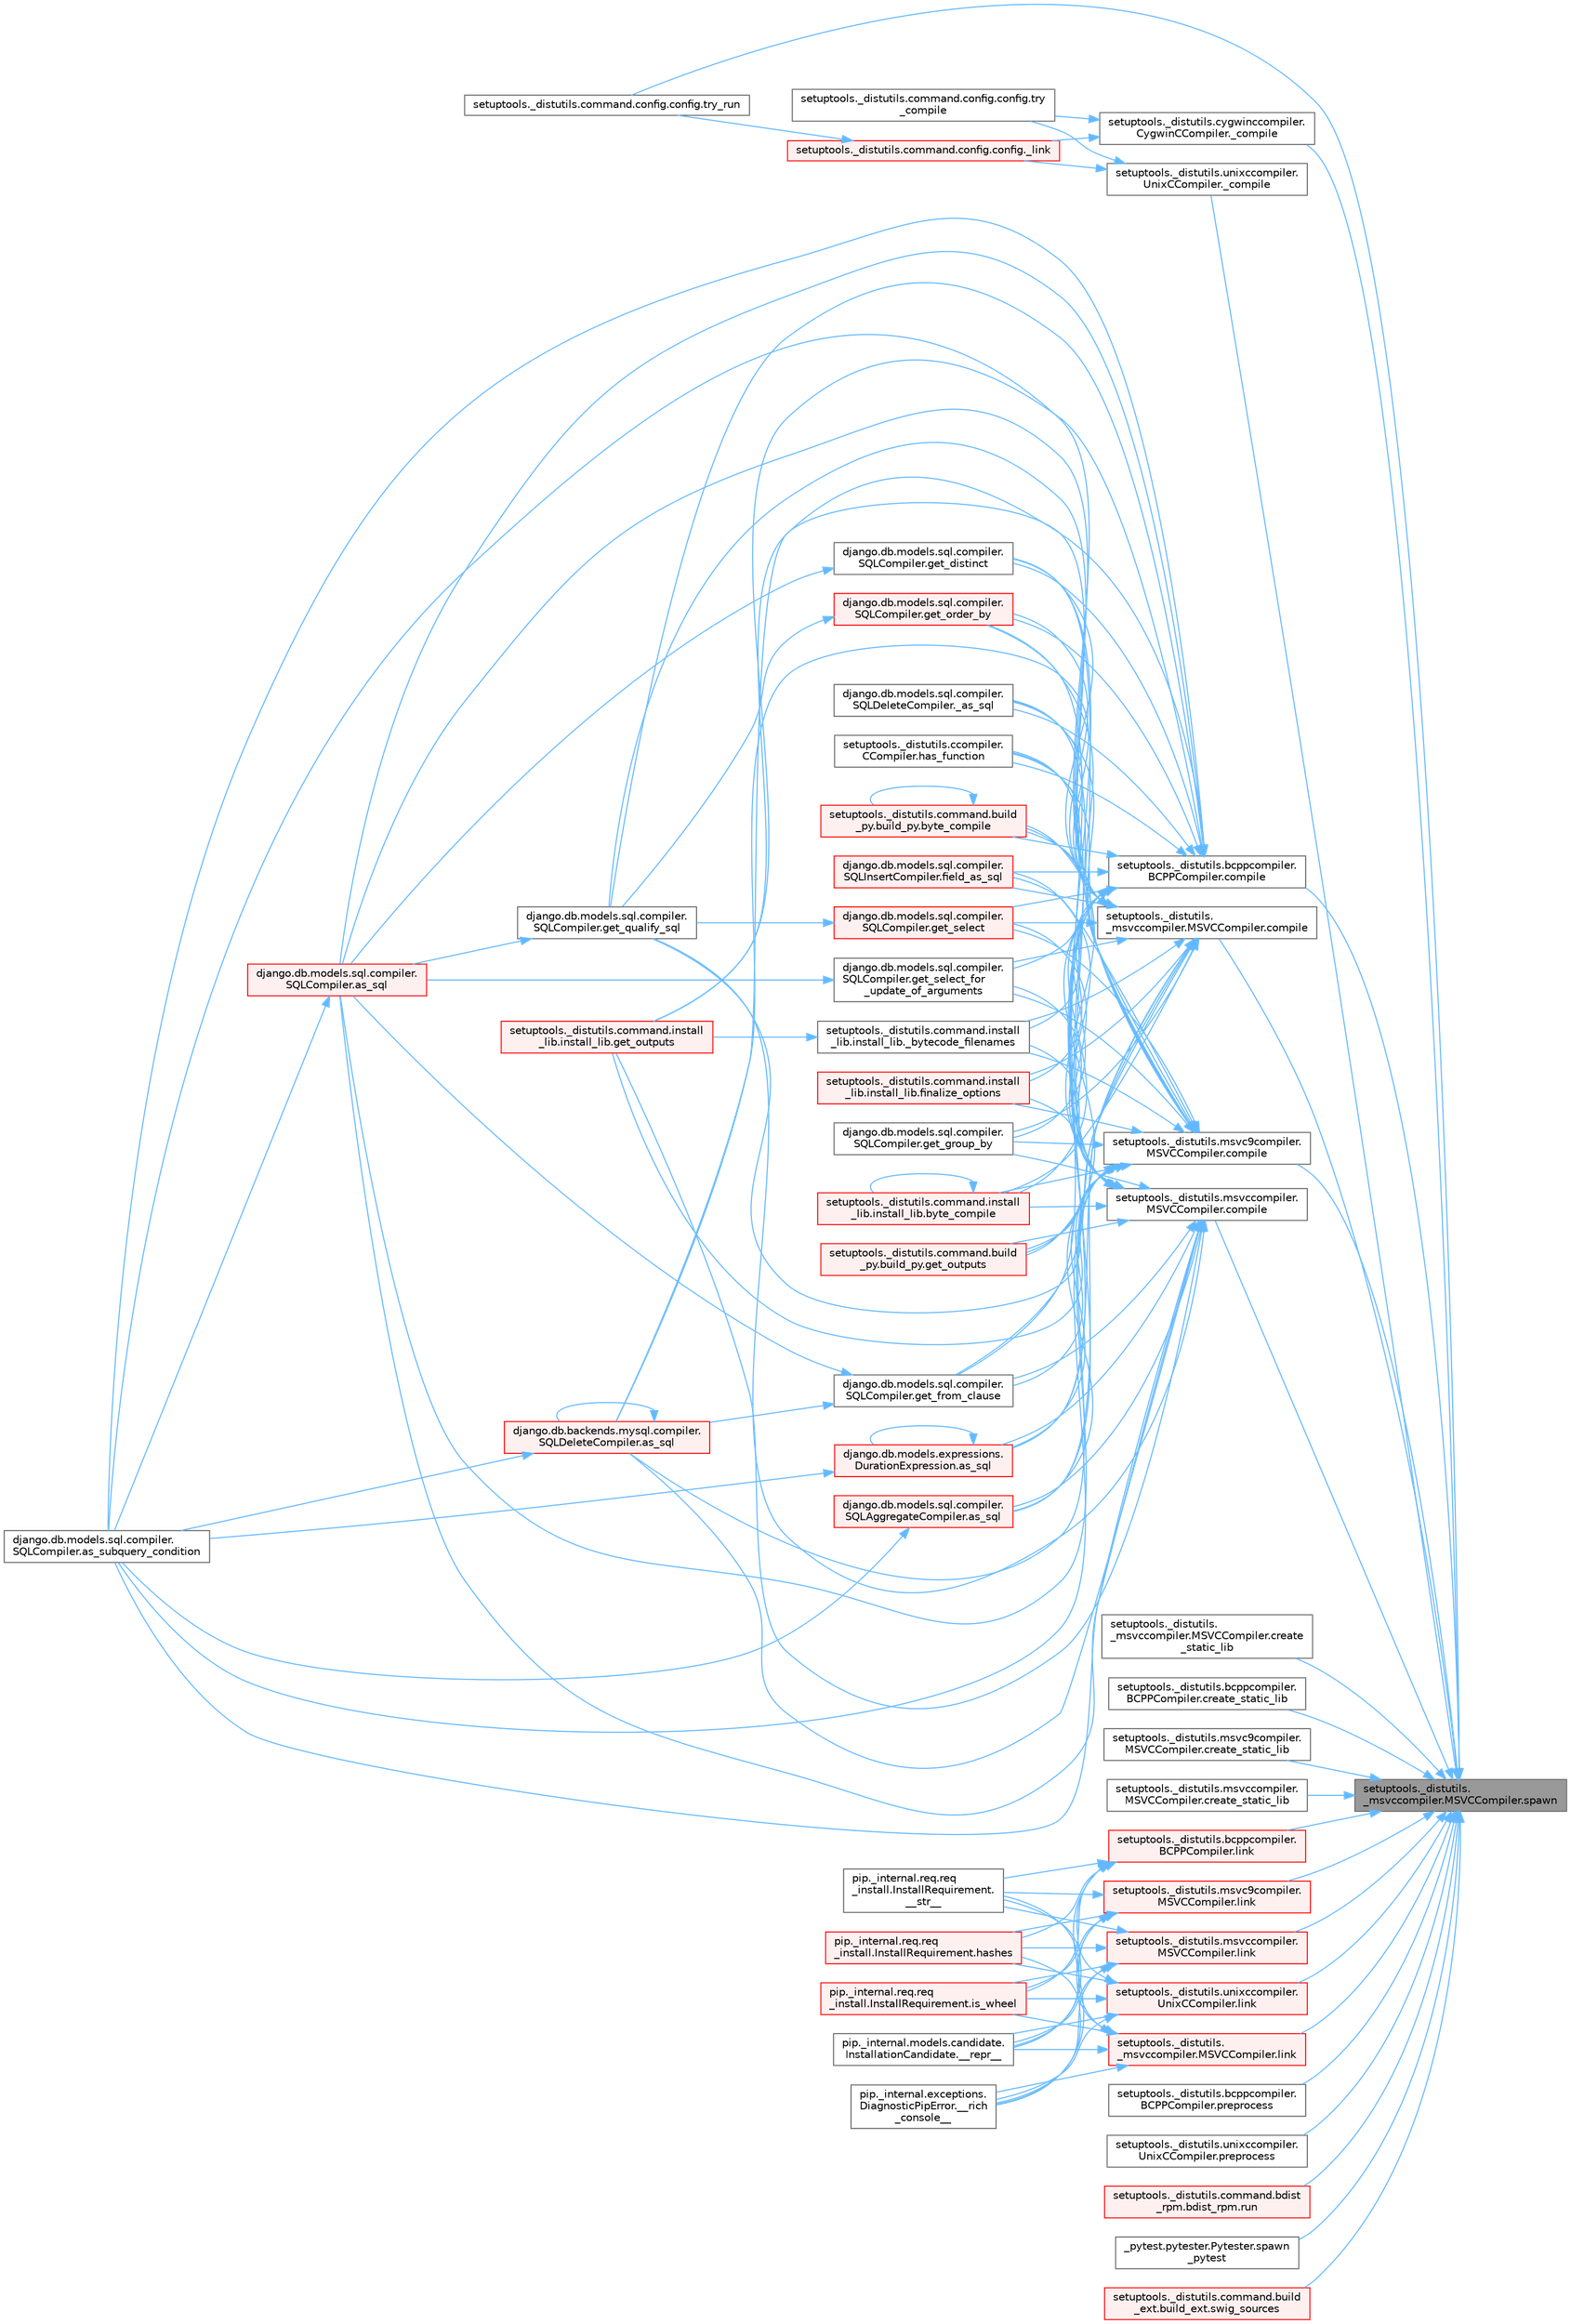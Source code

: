 digraph "setuptools._distutils._msvccompiler.MSVCCompiler.spawn"
{
 // LATEX_PDF_SIZE
  bgcolor="transparent";
  edge [fontname=Helvetica,fontsize=10,labelfontname=Helvetica,labelfontsize=10];
  node [fontname=Helvetica,fontsize=10,shape=box,height=0.2,width=0.4];
  rankdir="RL";
  Node1 [id="Node000001",label="setuptools._distutils.\l_msvccompiler.MSVCCompiler.spawn",height=0.2,width=0.4,color="gray40", fillcolor="grey60", style="filled", fontcolor="black",tooltip=" "];
  Node1 -> Node2 [id="edge1_Node000001_Node000002",dir="back",color="steelblue1",style="solid",tooltip=" "];
  Node2 [id="Node000002",label="setuptools._distutils.cygwinccompiler.\lCygwinCCompiler._compile",height=0.2,width=0.4,color="grey40", fillcolor="white", style="filled",URL="$classsetuptools_1_1__distutils_1_1cygwinccompiler_1_1_cygwin_c_compiler.html#a9f78e946cc1f064dba32f1f14c4d44c0",tooltip=" "];
  Node2 -> Node3 [id="edge2_Node000002_Node000003",dir="back",color="steelblue1",style="solid",tooltip=" "];
  Node3 [id="Node000003",label="setuptools._distutils.command.config.config._link",height=0.2,width=0.4,color="red", fillcolor="#FFF0F0", style="filled",URL="$classsetuptools_1_1__distutils_1_1command_1_1config_1_1config.html#a6428c1b2877435a2dc61c8b7f902027d",tooltip=" "];
  Node3 -> Node2179 [id="edge3_Node000003_Node002179",dir="back",color="steelblue1",style="solid",tooltip=" "];
  Node2179 [id="Node002179",label="setuptools._distutils.command.config.config.try_run",height=0.2,width=0.4,color="grey40", fillcolor="white", style="filled",URL="$classsetuptools_1_1__distutils_1_1command_1_1config_1_1config.html#ac58bc364a9c458c73ca322036513e63b",tooltip=" "];
  Node2 -> Node2142 [id="edge4_Node000002_Node002142",dir="back",color="steelblue1",style="solid",tooltip=" "];
  Node2142 [id="Node002142",label="setuptools._distutils.command.config.config.try\l_compile",height=0.2,width=0.4,color="grey40", fillcolor="white", style="filled",URL="$classsetuptools_1_1__distutils_1_1command_1_1config_1_1config.html#a3d9ede7c369736f9e5880a146a9812f9",tooltip=" "];
  Node1 -> Node2141 [id="edge5_Node000001_Node002141",dir="back",color="steelblue1",style="solid",tooltip=" "];
  Node2141 [id="Node002141",label="setuptools._distutils.unixccompiler.\lUnixCCompiler._compile",height=0.2,width=0.4,color="grey40", fillcolor="white", style="filled",URL="$classsetuptools_1_1__distutils_1_1unixccompiler_1_1_unix_c_compiler.html#a46637fc77b6fc4eac2678e277fba18fe",tooltip=" "];
  Node2141 -> Node3 [id="edge6_Node002141_Node000003",dir="back",color="steelblue1",style="solid",tooltip=" "];
  Node2141 -> Node2142 [id="edge7_Node002141_Node002142",dir="back",color="steelblue1",style="solid",tooltip=" "];
  Node1 -> Node2143 [id="edge8_Node000001_Node002143",dir="back",color="steelblue1",style="solid",tooltip=" "];
  Node2143 [id="Node002143",label="setuptools._distutils.\l_msvccompiler.MSVCCompiler.compile",height=0.2,width=0.4,color="grey40", fillcolor="white", style="filled",URL="$classsetuptools_1_1__distutils_1_1__msvccompiler_1_1_m_s_v_c_compiler.html#a120b859ab4fa415afafa55d41da93d6d",tooltip=" "];
  Node2143 -> Node2144 [id="edge9_Node002143_Node002144",dir="back",color="steelblue1",style="solid",tooltip=" "];
  Node2144 [id="Node002144",label="django.db.models.sql.compiler.\lSQLDeleteCompiler._as_sql",height=0.2,width=0.4,color="grey40", fillcolor="white", style="filled",URL="$classdjango_1_1db_1_1models_1_1sql_1_1compiler_1_1_s_q_l_delete_compiler.html#a692a3a95ea9ae64c0582b1908466cfe7",tooltip=" "];
  Node2143 -> Node2145 [id="edge10_Node002143_Node002145",dir="back",color="steelblue1",style="solid",tooltip=" "];
  Node2145 [id="Node002145",label="setuptools._distutils.command.install\l_lib.install_lib._bytecode_filenames",height=0.2,width=0.4,color="grey40", fillcolor="white", style="filled",URL="$classsetuptools_1_1__distutils_1_1command_1_1install__lib_1_1install__lib.html#a7a553f1ab741bfa02d332fede5374a9d",tooltip=" "];
  Node2145 -> Node2146 [id="edge11_Node002145_Node002146",dir="back",color="steelblue1",style="solid",tooltip=" "];
  Node2146 [id="Node002146",label="setuptools._distutils.command.install\l_lib.install_lib.get_outputs",height=0.2,width=0.4,color="red", fillcolor="#FFF0F0", style="filled",URL="$classsetuptools_1_1__distutils_1_1command_1_1install__lib_1_1install__lib.html#a6be86618e6b7aac41d44b4c305468e33",tooltip=" "];
  Node2143 -> Node2147 [id="edge12_Node002143_Node002147",dir="back",color="steelblue1",style="solid",tooltip=" "];
  Node2147 [id="Node002147",label="django.db.backends.mysql.compiler.\lSQLDeleteCompiler.as_sql",height=0.2,width=0.4,color="red", fillcolor="#FFF0F0", style="filled",URL="$classdjango_1_1db_1_1backends_1_1mysql_1_1compiler_1_1_s_q_l_delete_compiler.html#a71d0cb490cf857ffa3af19927999a391",tooltip=" "];
  Node2147 -> Node2147 [id="edge13_Node002147_Node002147",dir="back",color="steelblue1",style="solid",tooltip=" "];
  Node2147 -> Node339 [id="edge14_Node002147_Node000339",dir="back",color="steelblue1",style="solid",tooltip=" "];
  Node339 [id="Node000339",label="django.db.models.sql.compiler.\lSQLCompiler.as_subquery_condition",height=0.2,width=0.4,color="grey40", fillcolor="white", style="filled",URL="$classdjango_1_1db_1_1models_1_1sql_1_1compiler_1_1_s_q_l_compiler.html#a78bdce11e05140ed74db8f5463bedfce",tooltip=" "];
  Node2143 -> Node1269 [id="edge15_Node002143_Node001269",dir="back",color="steelblue1",style="solid",tooltip=" "];
  Node1269 [id="Node001269",label="django.db.models.expressions.\lDurationExpression.as_sql",height=0.2,width=0.4,color="red", fillcolor="#FFF0F0", style="filled",URL="$classdjango_1_1db_1_1models_1_1expressions_1_1_duration_expression.html#a96fb041a2c24cc95a51f9a86634a4837",tooltip=" "];
  Node1269 -> Node1269 [id="edge16_Node001269_Node001269",dir="back",color="steelblue1",style="solid",tooltip=" "];
  Node1269 -> Node339 [id="edge17_Node001269_Node000339",dir="back",color="steelblue1",style="solid",tooltip=" "];
  Node2143 -> Node2148 [id="edge18_Node002143_Node002148",dir="back",color="steelblue1",style="solid",tooltip=" "];
  Node2148 [id="Node002148",label="django.db.models.sql.compiler.\lSQLAggregateCompiler.as_sql",height=0.2,width=0.4,color="red", fillcolor="#FFF0F0", style="filled",URL="$classdjango_1_1db_1_1models_1_1sql_1_1compiler_1_1_s_q_l_aggregate_compiler.html#a02a1d58598346a16727d513adc5236d4",tooltip=" "];
  Node2148 -> Node339 [id="edge19_Node002148_Node000339",dir="back",color="steelblue1",style="solid",tooltip=" "];
  Node2143 -> Node2149 [id="edge20_Node002143_Node002149",dir="back",color="steelblue1",style="solid",tooltip=" "];
  Node2149 [id="Node002149",label="django.db.models.sql.compiler.\lSQLCompiler.as_sql",height=0.2,width=0.4,color="red", fillcolor="#FFF0F0", style="filled",URL="$classdjango_1_1db_1_1models_1_1sql_1_1compiler_1_1_s_q_l_compiler.html#a3918d4acd4c4e25eaf039479facdc7db",tooltip=" "];
  Node2149 -> Node339 [id="edge21_Node002149_Node000339",dir="back",color="steelblue1",style="solid",tooltip=" "];
  Node2143 -> Node339 [id="edge22_Node002143_Node000339",dir="back",color="steelblue1",style="solid",tooltip=" "];
  Node2143 -> Node1664 [id="edge23_Node002143_Node001664",dir="back",color="steelblue1",style="solid",tooltip=" "];
  Node1664 [id="Node001664",label="setuptools._distutils.command.build\l_py.build_py.byte_compile",height=0.2,width=0.4,color="red", fillcolor="#FFF0F0", style="filled",URL="$classsetuptools_1_1__distutils_1_1command_1_1build__py_1_1build__py.html#a7904ebbfe94d88432ab3ac03abf93a6c",tooltip=" "];
  Node1664 -> Node1664 [id="edge24_Node001664_Node001664",dir="back",color="steelblue1",style="solid",tooltip=" "];
  Node2143 -> Node1665 [id="edge25_Node002143_Node001665",dir="back",color="steelblue1",style="solid",tooltip=" "];
  Node1665 [id="Node001665",label="setuptools._distutils.command.install\l_lib.install_lib.byte_compile",height=0.2,width=0.4,color="red", fillcolor="#FFF0F0", style="filled",URL="$classsetuptools_1_1__distutils_1_1command_1_1install__lib_1_1install__lib.html#a96e016f8c5f1277a2174f82cb4976008",tooltip=" "];
  Node1665 -> Node1665 [id="edge26_Node001665_Node001665",dir="back",color="steelblue1",style="solid",tooltip=" "];
  Node2143 -> Node2150 [id="edge27_Node002143_Node002150",dir="back",color="steelblue1",style="solid",tooltip=" "];
  Node2150 [id="Node002150",label="django.db.models.sql.compiler.\lSQLInsertCompiler.field_as_sql",height=0.2,width=0.4,color="red", fillcolor="#FFF0F0", style="filled",URL="$classdjango_1_1db_1_1models_1_1sql_1_1compiler_1_1_s_q_l_insert_compiler.html#a31466510e3f5eb2bb3b91f8772f5bf4b",tooltip=" "];
  Node2143 -> Node2153 [id="edge28_Node002143_Node002153",dir="back",color="steelblue1",style="solid",tooltip=" "];
  Node2153 [id="Node002153",label="setuptools._distutils.command.install\l_lib.install_lib.finalize_options",height=0.2,width=0.4,color="red", fillcolor="#FFF0F0", style="filled",URL="$classsetuptools_1_1__distutils_1_1command_1_1install__lib_1_1install__lib.html#abb9291d426ff7961acb24deb0e029ce4",tooltip=" "];
  Node2143 -> Node2154 [id="edge29_Node002143_Node002154",dir="back",color="steelblue1",style="solid",tooltip=" "];
  Node2154 [id="Node002154",label="django.db.models.sql.compiler.\lSQLCompiler.get_distinct",height=0.2,width=0.4,color="grey40", fillcolor="white", style="filled",URL="$classdjango_1_1db_1_1models_1_1sql_1_1compiler_1_1_s_q_l_compiler.html#a5afc8cd4e50abc7c5a9f8ca83beba4d4",tooltip=" "];
  Node2154 -> Node2149 [id="edge30_Node002154_Node002149",dir="back",color="steelblue1",style="solid",tooltip=" "];
  Node2143 -> Node2155 [id="edge31_Node002143_Node002155",dir="back",color="steelblue1",style="solid",tooltip=" "];
  Node2155 [id="Node002155",label="django.db.models.sql.compiler.\lSQLCompiler.get_from_clause",height=0.2,width=0.4,color="grey40", fillcolor="white", style="filled",URL="$classdjango_1_1db_1_1models_1_1sql_1_1compiler_1_1_s_q_l_compiler.html#a83d303ccaad416a1714f4ce46f691473",tooltip=" "];
  Node2155 -> Node2147 [id="edge32_Node002155_Node002147",dir="back",color="steelblue1",style="solid",tooltip=" "];
  Node2155 -> Node2149 [id="edge33_Node002155_Node002149",dir="back",color="steelblue1",style="solid",tooltip=" "];
  Node2143 -> Node2156 [id="edge34_Node002143_Node002156",dir="back",color="steelblue1",style="solid",tooltip=" "];
  Node2156 [id="Node002156",label="django.db.models.sql.compiler.\lSQLCompiler.get_group_by",height=0.2,width=0.4,color="grey40", fillcolor="white", style="filled",URL="$classdjango_1_1db_1_1models_1_1sql_1_1compiler_1_1_s_q_l_compiler.html#a952d33943d1a7920e1884ce273e96e53",tooltip=" "];
  Node2143 -> Node2157 [id="edge35_Node002143_Node002157",dir="back",color="steelblue1",style="solid",tooltip=" "];
  Node2157 [id="Node002157",label="django.db.models.sql.compiler.\lSQLCompiler.get_order_by",height=0.2,width=0.4,color="red", fillcolor="#FFF0F0", style="filled",URL="$classdjango_1_1db_1_1models_1_1sql_1_1compiler_1_1_s_q_l_compiler.html#a85a625d03b1e87e5dc6f2ea7e93fef1a",tooltip=" "];
  Node2157 -> Node2159 [id="edge36_Node002157_Node002159",dir="back",color="steelblue1",style="solid",tooltip=" "];
  Node2159 [id="Node002159",label="django.db.models.sql.compiler.\lSQLCompiler.get_qualify_sql",height=0.2,width=0.4,color="grey40", fillcolor="white", style="filled",URL="$classdjango_1_1db_1_1models_1_1sql_1_1compiler_1_1_s_q_l_compiler.html#afdb00329e7a13cfc55825ceb0302bb93",tooltip=" "];
  Node2159 -> Node2149 [id="edge37_Node002159_Node002149",dir="back",color="steelblue1",style="solid",tooltip=" "];
  Node2143 -> Node2162 [id="edge38_Node002143_Node002162",dir="back",color="steelblue1",style="solid",tooltip=" "];
  Node2162 [id="Node002162",label="setuptools._distutils.command.build\l_py.build_py.get_outputs",height=0.2,width=0.4,color="red", fillcolor="#FFF0F0", style="filled",URL="$classsetuptools_1_1__distutils_1_1command_1_1build__py_1_1build__py.html#a46cabd50dc25977134825f0bff6b2bc3",tooltip=" "];
  Node2143 -> Node2146 [id="edge39_Node002143_Node002146",dir="back",color="steelblue1",style="solid",tooltip=" "];
  Node2143 -> Node2159 [id="edge40_Node002143_Node002159",dir="back",color="steelblue1",style="solid",tooltip=" "];
  Node2143 -> Node2163 [id="edge41_Node002143_Node002163",dir="back",color="steelblue1",style="solid",tooltip=" "];
  Node2163 [id="Node002163",label="django.db.models.sql.compiler.\lSQLCompiler.get_select",height=0.2,width=0.4,color="red", fillcolor="#FFF0F0", style="filled",URL="$classdjango_1_1db_1_1models_1_1sql_1_1compiler_1_1_s_q_l_compiler.html#ae45920438395e09bd0e2211c58a50e04",tooltip=" "];
  Node2163 -> Node2159 [id="edge42_Node002163_Node002159",dir="back",color="steelblue1",style="solid",tooltip=" "];
  Node2143 -> Node2165 [id="edge43_Node002143_Node002165",dir="back",color="steelblue1",style="solid",tooltip=" "];
  Node2165 [id="Node002165",label="django.db.models.sql.compiler.\lSQLCompiler.get_select_for\l_update_of_arguments",height=0.2,width=0.4,color="grey40", fillcolor="white", style="filled",URL="$classdjango_1_1db_1_1models_1_1sql_1_1compiler_1_1_s_q_l_compiler.html#acc146258b1413bd96cd04cad1855dd94",tooltip=" "];
  Node2165 -> Node2149 [id="edge44_Node002165_Node002149",dir="back",color="steelblue1",style="solid",tooltip=" "];
  Node2143 -> Node429 [id="edge45_Node002143_Node000429",dir="back",color="steelblue1",style="solid",tooltip=" "];
  Node429 [id="Node000429",label="setuptools._distutils.ccompiler.\lCCompiler.has_function",height=0.2,width=0.4,color="grey40", fillcolor="white", style="filled",URL="$classsetuptools_1_1__distutils_1_1ccompiler_1_1_c_compiler.html#a095ee5df0f2e6a387621f10c17949738",tooltip=" "];
  Node1 -> Node2166 [id="edge46_Node000001_Node002166",dir="back",color="steelblue1",style="solid",tooltip=" "];
  Node2166 [id="Node002166",label="setuptools._distutils.bcppcompiler.\lBCPPCompiler.compile",height=0.2,width=0.4,color="grey40", fillcolor="white", style="filled",URL="$classsetuptools_1_1__distutils_1_1bcppcompiler_1_1_b_c_p_p_compiler.html#add8958f9b0f0d3a834bd12e6c33ed4a4",tooltip=" "];
  Node2166 -> Node2144 [id="edge47_Node002166_Node002144",dir="back",color="steelblue1",style="solid",tooltip=" "];
  Node2166 -> Node2145 [id="edge48_Node002166_Node002145",dir="back",color="steelblue1",style="solid",tooltip=" "];
  Node2166 -> Node2147 [id="edge49_Node002166_Node002147",dir="back",color="steelblue1",style="solid",tooltip=" "];
  Node2166 -> Node1269 [id="edge50_Node002166_Node001269",dir="back",color="steelblue1",style="solid",tooltip=" "];
  Node2166 -> Node2148 [id="edge51_Node002166_Node002148",dir="back",color="steelblue1",style="solid",tooltip=" "];
  Node2166 -> Node2149 [id="edge52_Node002166_Node002149",dir="back",color="steelblue1",style="solid",tooltip=" "];
  Node2166 -> Node339 [id="edge53_Node002166_Node000339",dir="back",color="steelblue1",style="solid",tooltip=" "];
  Node2166 -> Node1664 [id="edge54_Node002166_Node001664",dir="back",color="steelblue1",style="solid",tooltip=" "];
  Node2166 -> Node1665 [id="edge55_Node002166_Node001665",dir="back",color="steelblue1",style="solid",tooltip=" "];
  Node2166 -> Node2150 [id="edge56_Node002166_Node002150",dir="back",color="steelblue1",style="solid",tooltip=" "];
  Node2166 -> Node2153 [id="edge57_Node002166_Node002153",dir="back",color="steelblue1",style="solid",tooltip=" "];
  Node2166 -> Node2154 [id="edge58_Node002166_Node002154",dir="back",color="steelblue1",style="solid",tooltip=" "];
  Node2166 -> Node2155 [id="edge59_Node002166_Node002155",dir="back",color="steelblue1",style="solid",tooltip=" "];
  Node2166 -> Node2156 [id="edge60_Node002166_Node002156",dir="back",color="steelblue1",style="solid",tooltip=" "];
  Node2166 -> Node2157 [id="edge61_Node002166_Node002157",dir="back",color="steelblue1",style="solid",tooltip=" "];
  Node2166 -> Node2162 [id="edge62_Node002166_Node002162",dir="back",color="steelblue1",style="solid",tooltip=" "];
  Node2166 -> Node2146 [id="edge63_Node002166_Node002146",dir="back",color="steelblue1",style="solid",tooltip=" "];
  Node2166 -> Node2159 [id="edge64_Node002166_Node002159",dir="back",color="steelblue1",style="solid",tooltip=" "];
  Node2166 -> Node2163 [id="edge65_Node002166_Node002163",dir="back",color="steelblue1",style="solid",tooltip=" "];
  Node2166 -> Node2165 [id="edge66_Node002166_Node002165",dir="back",color="steelblue1",style="solid",tooltip=" "];
  Node2166 -> Node429 [id="edge67_Node002166_Node000429",dir="back",color="steelblue1",style="solid",tooltip=" "];
  Node1 -> Node2167 [id="edge68_Node000001_Node002167",dir="back",color="steelblue1",style="solid",tooltip=" "];
  Node2167 [id="Node002167",label="setuptools._distutils.msvc9compiler.\lMSVCCompiler.compile",height=0.2,width=0.4,color="grey40", fillcolor="white", style="filled",URL="$classsetuptools_1_1__distutils_1_1msvc9compiler_1_1_m_s_v_c_compiler.html#acef92f6a3e5ca1da81edac6c4eb13394",tooltip=" "];
  Node2167 -> Node2144 [id="edge69_Node002167_Node002144",dir="back",color="steelblue1",style="solid",tooltip=" "];
  Node2167 -> Node2145 [id="edge70_Node002167_Node002145",dir="back",color="steelblue1",style="solid",tooltip=" "];
  Node2167 -> Node2147 [id="edge71_Node002167_Node002147",dir="back",color="steelblue1",style="solid",tooltip=" "];
  Node2167 -> Node1269 [id="edge72_Node002167_Node001269",dir="back",color="steelblue1",style="solid",tooltip=" "];
  Node2167 -> Node2148 [id="edge73_Node002167_Node002148",dir="back",color="steelblue1",style="solid",tooltip=" "];
  Node2167 -> Node2149 [id="edge74_Node002167_Node002149",dir="back",color="steelblue1",style="solid",tooltip=" "];
  Node2167 -> Node339 [id="edge75_Node002167_Node000339",dir="back",color="steelblue1",style="solid",tooltip=" "];
  Node2167 -> Node1664 [id="edge76_Node002167_Node001664",dir="back",color="steelblue1",style="solid",tooltip=" "];
  Node2167 -> Node1665 [id="edge77_Node002167_Node001665",dir="back",color="steelblue1",style="solid",tooltip=" "];
  Node2167 -> Node2150 [id="edge78_Node002167_Node002150",dir="back",color="steelblue1",style="solid",tooltip=" "];
  Node2167 -> Node2153 [id="edge79_Node002167_Node002153",dir="back",color="steelblue1",style="solid",tooltip=" "];
  Node2167 -> Node2154 [id="edge80_Node002167_Node002154",dir="back",color="steelblue1",style="solid",tooltip=" "];
  Node2167 -> Node2155 [id="edge81_Node002167_Node002155",dir="back",color="steelblue1",style="solid",tooltip=" "];
  Node2167 -> Node2156 [id="edge82_Node002167_Node002156",dir="back",color="steelblue1",style="solid",tooltip=" "];
  Node2167 -> Node2157 [id="edge83_Node002167_Node002157",dir="back",color="steelblue1",style="solid",tooltip=" "];
  Node2167 -> Node2162 [id="edge84_Node002167_Node002162",dir="back",color="steelblue1",style="solid",tooltip=" "];
  Node2167 -> Node2146 [id="edge85_Node002167_Node002146",dir="back",color="steelblue1",style="solid",tooltip=" "];
  Node2167 -> Node2159 [id="edge86_Node002167_Node002159",dir="back",color="steelblue1",style="solid",tooltip=" "];
  Node2167 -> Node2163 [id="edge87_Node002167_Node002163",dir="back",color="steelblue1",style="solid",tooltip=" "];
  Node2167 -> Node2165 [id="edge88_Node002167_Node002165",dir="back",color="steelblue1",style="solid",tooltip=" "];
  Node2167 -> Node429 [id="edge89_Node002167_Node000429",dir="back",color="steelblue1",style="solid",tooltip=" "];
  Node1 -> Node2168 [id="edge90_Node000001_Node002168",dir="back",color="steelblue1",style="solid",tooltip=" "];
  Node2168 [id="Node002168",label="setuptools._distutils.msvccompiler.\lMSVCCompiler.compile",height=0.2,width=0.4,color="grey40", fillcolor="white", style="filled",URL="$classsetuptools_1_1__distutils_1_1msvccompiler_1_1_m_s_v_c_compiler.html#a0b94993c995adcbeba0bd04caff0905a",tooltip=" "];
  Node2168 -> Node2144 [id="edge91_Node002168_Node002144",dir="back",color="steelblue1",style="solid",tooltip=" "];
  Node2168 -> Node2145 [id="edge92_Node002168_Node002145",dir="back",color="steelblue1",style="solid",tooltip=" "];
  Node2168 -> Node2147 [id="edge93_Node002168_Node002147",dir="back",color="steelblue1",style="solid",tooltip=" "];
  Node2168 -> Node1269 [id="edge94_Node002168_Node001269",dir="back",color="steelblue1",style="solid",tooltip=" "];
  Node2168 -> Node2148 [id="edge95_Node002168_Node002148",dir="back",color="steelblue1",style="solid",tooltip=" "];
  Node2168 -> Node2149 [id="edge96_Node002168_Node002149",dir="back",color="steelblue1",style="solid",tooltip=" "];
  Node2168 -> Node339 [id="edge97_Node002168_Node000339",dir="back",color="steelblue1",style="solid",tooltip=" "];
  Node2168 -> Node1664 [id="edge98_Node002168_Node001664",dir="back",color="steelblue1",style="solid",tooltip=" "];
  Node2168 -> Node1665 [id="edge99_Node002168_Node001665",dir="back",color="steelblue1",style="solid",tooltip=" "];
  Node2168 -> Node2150 [id="edge100_Node002168_Node002150",dir="back",color="steelblue1",style="solid",tooltip=" "];
  Node2168 -> Node2153 [id="edge101_Node002168_Node002153",dir="back",color="steelblue1",style="solid",tooltip=" "];
  Node2168 -> Node2154 [id="edge102_Node002168_Node002154",dir="back",color="steelblue1",style="solid",tooltip=" "];
  Node2168 -> Node2155 [id="edge103_Node002168_Node002155",dir="back",color="steelblue1",style="solid",tooltip=" "];
  Node2168 -> Node2156 [id="edge104_Node002168_Node002156",dir="back",color="steelblue1",style="solid",tooltip=" "];
  Node2168 -> Node2157 [id="edge105_Node002168_Node002157",dir="back",color="steelblue1",style="solid",tooltip=" "];
  Node2168 -> Node2162 [id="edge106_Node002168_Node002162",dir="back",color="steelblue1",style="solid",tooltip=" "];
  Node2168 -> Node2146 [id="edge107_Node002168_Node002146",dir="back",color="steelblue1",style="solid",tooltip=" "];
  Node2168 -> Node2159 [id="edge108_Node002168_Node002159",dir="back",color="steelblue1",style="solid",tooltip=" "];
  Node2168 -> Node2163 [id="edge109_Node002168_Node002163",dir="back",color="steelblue1",style="solid",tooltip=" "];
  Node2168 -> Node2165 [id="edge110_Node002168_Node002165",dir="back",color="steelblue1",style="solid",tooltip=" "];
  Node2168 -> Node429 [id="edge111_Node002168_Node000429",dir="back",color="steelblue1",style="solid",tooltip=" "];
  Node1 -> Node2169 [id="edge112_Node000001_Node002169",dir="back",color="steelblue1",style="solid",tooltip=" "];
  Node2169 [id="Node002169",label="setuptools._distutils.\l_msvccompiler.MSVCCompiler.create\l_static_lib",height=0.2,width=0.4,color="grey40", fillcolor="white", style="filled",URL="$classsetuptools_1_1__distutils_1_1__msvccompiler_1_1_m_s_v_c_compiler.html#ae04525e6f7fa5d4367174897343b46a8",tooltip=" "];
  Node1 -> Node2170 [id="edge113_Node000001_Node002170",dir="back",color="steelblue1",style="solid",tooltip=" "];
  Node2170 [id="Node002170",label="setuptools._distutils.bcppcompiler.\lBCPPCompiler.create_static_lib",height=0.2,width=0.4,color="grey40", fillcolor="white", style="filled",URL="$classsetuptools_1_1__distutils_1_1bcppcompiler_1_1_b_c_p_p_compiler.html#a873b19ffe759cd975c99a0a1fee7d59b",tooltip=" "];
  Node1 -> Node2171 [id="edge114_Node000001_Node002171",dir="back",color="steelblue1",style="solid",tooltip=" "];
  Node2171 [id="Node002171",label="setuptools._distutils.msvc9compiler.\lMSVCCompiler.create_static_lib",height=0.2,width=0.4,color="grey40", fillcolor="white", style="filled",URL="$classsetuptools_1_1__distutils_1_1msvc9compiler_1_1_m_s_v_c_compiler.html#ac17cc8956aa2747a4dcf61e7bc8cffe2",tooltip=" "];
  Node1 -> Node2172 [id="edge115_Node000001_Node002172",dir="back",color="steelblue1",style="solid",tooltip=" "];
  Node2172 [id="Node002172",label="setuptools._distutils.msvccompiler.\lMSVCCompiler.create_static_lib",height=0.2,width=0.4,color="grey40", fillcolor="white", style="filled",URL="$classsetuptools_1_1__distutils_1_1msvccompiler_1_1_m_s_v_c_compiler.html#ad83a7cd8231307ea7189e8344bfd98bf",tooltip=" "];
  Node1 -> Node1674 [id="edge116_Node000001_Node001674",dir="back",color="steelblue1",style="solid",tooltip=" "];
  Node1674 [id="Node001674",label="setuptools._distutils.\l_msvccompiler.MSVCCompiler.link",height=0.2,width=0.4,color="red", fillcolor="#FFF0F0", style="filled",URL="$classsetuptools_1_1__distutils_1_1__msvccompiler_1_1_m_s_v_c_compiler.html#aefba9a19cc1d7316a3755f96f4def5f7",tooltip=" "];
  Node1674 -> Node253 [id="edge117_Node001674_Node000253",dir="back",color="steelblue1",style="solid",tooltip=" "];
  Node253 [id="Node000253",label="pip._internal.models.candidate.\lInstallationCandidate.__repr__",height=0.2,width=0.4,color="grey40", fillcolor="white", style="filled",URL="$classpip_1_1__internal_1_1models_1_1candidate_1_1_installation_candidate.html#a49ee1c1d2c89b1877a103e615b0b1d0b",tooltip=" "];
  Node1674 -> Node254 [id="edge118_Node001674_Node000254",dir="back",color="steelblue1",style="solid",tooltip=" "];
  Node254 [id="Node000254",label="pip._internal.exceptions.\lDiagnosticPipError.__rich\l_console__",height=0.2,width=0.4,color="grey40", fillcolor="white", style="filled",URL="$classpip_1_1__internal_1_1exceptions_1_1_diagnostic_pip_error.html#ae53a5c1fbcdadc8c58ac65565862d7a7",tooltip=" "];
  Node1674 -> Node255 [id="edge119_Node001674_Node000255",dir="back",color="steelblue1",style="solid",tooltip=" "];
  Node255 [id="Node000255",label="pip._internal.req.req\l_install.InstallRequirement.\l__str__",height=0.2,width=0.4,color="grey40", fillcolor="white", style="filled",URL="$classpip_1_1__internal_1_1req_1_1req__install_1_1_install_requirement.html#a837c246def32f68224a9bdf67f3371e8",tooltip=" "];
  Node1674 -> Node256 [id="edge120_Node001674_Node000256",dir="back",color="steelblue1",style="solid",tooltip=" "];
  Node256 [id="Node000256",label="pip._internal.req.req\l_install.InstallRequirement.hashes",height=0.2,width=0.4,color="red", fillcolor="#FFF0F0", style="filled",URL="$classpip_1_1__internal_1_1req_1_1req__install_1_1_install_requirement.html#acf56120e2e7c5046433147b7b496f74a",tooltip=" "];
  Node1674 -> Node424 [id="edge121_Node001674_Node000424",dir="back",color="steelblue1",style="solid",tooltip=" "];
  Node424 [id="Node000424",label="pip._internal.req.req\l_install.InstallRequirement.is_wheel",height=0.2,width=0.4,color="red", fillcolor="#FFF0F0", style="filled",URL="$classpip_1_1__internal_1_1req_1_1req__install_1_1_install_requirement.html#a96a0dcbdfe1836b1f995bbd2bed7a64a",tooltip=" "];
  Node1 -> Node252 [id="edge122_Node000001_Node000252",dir="back",color="steelblue1",style="solid",tooltip=" "];
  Node252 [id="Node000252",label="setuptools._distutils.bcppcompiler.\lBCPPCompiler.link",height=0.2,width=0.4,color="red", fillcolor="#FFF0F0", style="filled",URL="$classsetuptools_1_1__distutils_1_1bcppcompiler_1_1_b_c_p_p_compiler.html#a9207773d36ecabdd197469c6dcff5e41",tooltip=" "];
  Node252 -> Node253 [id="edge123_Node000252_Node000253",dir="back",color="steelblue1",style="solid",tooltip=" "];
  Node252 -> Node254 [id="edge124_Node000252_Node000254",dir="back",color="steelblue1",style="solid",tooltip=" "];
  Node252 -> Node255 [id="edge125_Node000252_Node000255",dir="back",color="steelblue1",style="solid",tooltip=" "];
  Node252 -> Node256 [id="edge126_Node000252_Node000256",dir="back",color="steelblue1",style="solid",tooltip=" "];
  Node252 -> Node424 [id="edge127_Node000252_Node000424",dir="back",color="steelblue1",style="solid",tooltip=" "];
  Node1 -> Node1675 [id="edge128_Node000001_Node001675",dir="back",color="steelblue1",style="solid",tooltip=" "];
  Node1675 [id="Node001675",label="setuptools._distutils.msvc9compiler.\lMSVCCompiler.link",height=0.2,width=0.4,color="red", fillcolor="#FFF0F0", style="filled",URL="$classsetuptools_1_1__distutils_1_1msvc9compiler_1_1_m_s_v_c_compiler.html#a0c96b6aa97f0cccac88db8bc4220274f",tooltip=" "];
  Node1675 -> Node253 [id="edge129_Node001675_Node000253",dir="back",color="steelblue1",style="solid",tooltip=" "];
  Node1675 -> Node254 [id="edge130_Node001675_Node000254",dir="back",color="steelblue1",style="solid",tooltip=" "];
  Node1675 -> Node255 [id="edge131_Node001675_Node000255",dir="back",color="steelblue1",style="solid",tooltip=" "];
  Node1675 -> Node256 [id="edge132_Node001675_Node000256",dir="back",color="steelblue1",style="solid",tooltip=" "];
  Node1675 -> Node424 [id="edge133_Node001675_Node000424",dir="back",color="steelblue1",style="solid",tooltip=" "];
  Node1 -> Node1676 [id="edge134_Node000001_Node001676",dir="back",color="steelblue1",style="solid",tooltip=" "];
  Node1676 [id="Node001676",label="setuptools._distutils.msvccompiler.\lMSVCCompiler.link",height=0.2,width=0.4,color="red", fillcolor="#FFF0F0", style="filled",URL="$classsetuptools_1_1__distutils_1_1msvccompiler_1_1_m_s_v_c_compiler.html#a99e371debe387deabeae0b75e3b70af5",tooltip=" "];
  Node1676 -> Node253 [id="edge135_Node001676_Node000253",dir="back",color="steelblue1",style="solid",tooltip=" "];
  Node1676 -> Node254 [id="edge136_Node001676_Node000254",dir="back",color="steelblue1",style="solid",tooltip=" "];
  Node1676 -> Node255 [id="edge137_Node001676_Node000255",dir="back",color="steelblue1",style="solid",tooltip=" "];
  Node1676 -> Node256 [id="edge138_Node001676_Node000256",dir="back",color="steelblue1",style="solid",tooltip=" "];
  Node1676 -> Node424 [id="edge139_Node001676_Node000424",dir="back",color="steelblue1",style="solid",tooltip=" "];
  Node1 -> Node2173 [id="edge140_Node000001_Node002173",dir="back",color="steelblue1",style="solid",tooltip=" "];
  Node2173 [id="Node002173",label="setuptools._distutils.unixccompiler.\lUnixCCompiler.link",height=0.2,width=0.4,color="red", fillcolor="#FFF0F0", style="filled",URL="$classsetuptools_1_1__distutils_1_1unixccompiler_1_1_unix_c_compiler.html#a77a8b7a9acb4b236ba8cfc5c2f8dac7d",tooltip=" "];
  Node2173 -> Node253 [id="edge141_Node002173_Node000253",dir="back",color="steelblue1",style="solid",tooltip=" "];
  Node2173 -> Node254 [id="edge142_Node002173_Node000254",dir="back",color="steelblue1",style="solid",tooltip=" "];
  Node2173 -> Node255 [id="edge143_Node002173_Node000255",dir="back",color="steelblue1",style="solid",tooltip=" "];
  Node2173 -> Node256 [id="edge144_Node002173_Node000256",dir="back",color="steelblue1",style="solid",tooltip=" "];
  Node2173 -> Node424 [id="edge145_Node002173_Node000424",dir="back",color="steelblue1",style="solid",tooltip=" "];
  Node1 -> Node2174 [id="edge146_Node000001_Node002174",dir="back",color="steelblue1",style="solid",tooltip=" "];
  Node2174 [id="Node002174",label="setuptools._distutils.bcppcompiler.\lBCPPCompiler.preprocess",height=0.2,width=0.4,color="grey40", fillcolor="white", style="filled",URL="$classsetuptools_1_1__distutils_1_1bcppcompiler_1_1_b_c_p_p_compiler.html#aace483760740502abce2b08857f40ea3",tooltip=" "];
  Node1 -> Node2175 [id="edge147_Node000001_Node002175",dir="back",color="steelblue1",style="solid",tooltip=" "];
  Node2175 [id="Node002175",label="setuptools._distutils.unixccompiler.\lUnixCCompiler.preprocess",height=0.2,width=0.4,color="grey40", fillcolor="white", style="filled",URL="$classsetuptools_1_1__distutils_1_1unixccompiler_1_1_unix_c_compiler.html#ae1f52a49624a192b41b3586f9113d6fa",tooltip=" "];
  Node1 -> Node441 [id="edge148_Node000001_Node000441",dir="back",color="steelblue1",style="solid",tooltip=" "];
  Node441 [id="Node000441",label="setuptools._distutils.command.bdist\l_rpm.bdist_rpm.run",height=0.2,width=0.4,color="red", fillcolor="#FFF0F0", style="filled",URL="$classsetuptools_1_1__distutils_1_1command_1_1bdist__rpm_1_1bdist__rpm.html#adcee42c05da0e307fe50ccba1f7efd75",tooltip=" "];
  Node1 -> Node2176 [id="edge149_Node000001_Node002176",dir="back",color="steelblue1",style="solid",tooltip=" "];
  Node2176 [id="Node002176",label="_pytest.pytester.Pytester.spawn\l_pytest",height=0.2,width=0.4,color="grey40", fillcolor="white", style="filled",URL="$class__pytest_1_1pytester_1_1_pytester.html#a32c3ce023d6c0a13902fa5ea68cbc2e4",tooltip=" "];
  Node1 -> Node2177 [id="edge150_Node000001_Node002177",dir="back",color="steelblue1",style="solid",tooltip=" "];
  Node2177 [id="Node002177",label="setuptools._distutils.command.build\l_ext.build_ext.swig_sources",height=0.2,width=0.4,color="red", fillcolor="#FFF0F0", style="filled",URL="$classsetuptools_1_1__distutils_1_1command_1_1build__ext_1_1build__ext.html#a270a68644bae45c62c7d822a36281795",tooltip=" "];
  Node1 -> Node2179 [id="edge151_Node000001_Node002179",dir="back",color="steelblue1",style="solid",tooltip=" "];
}
